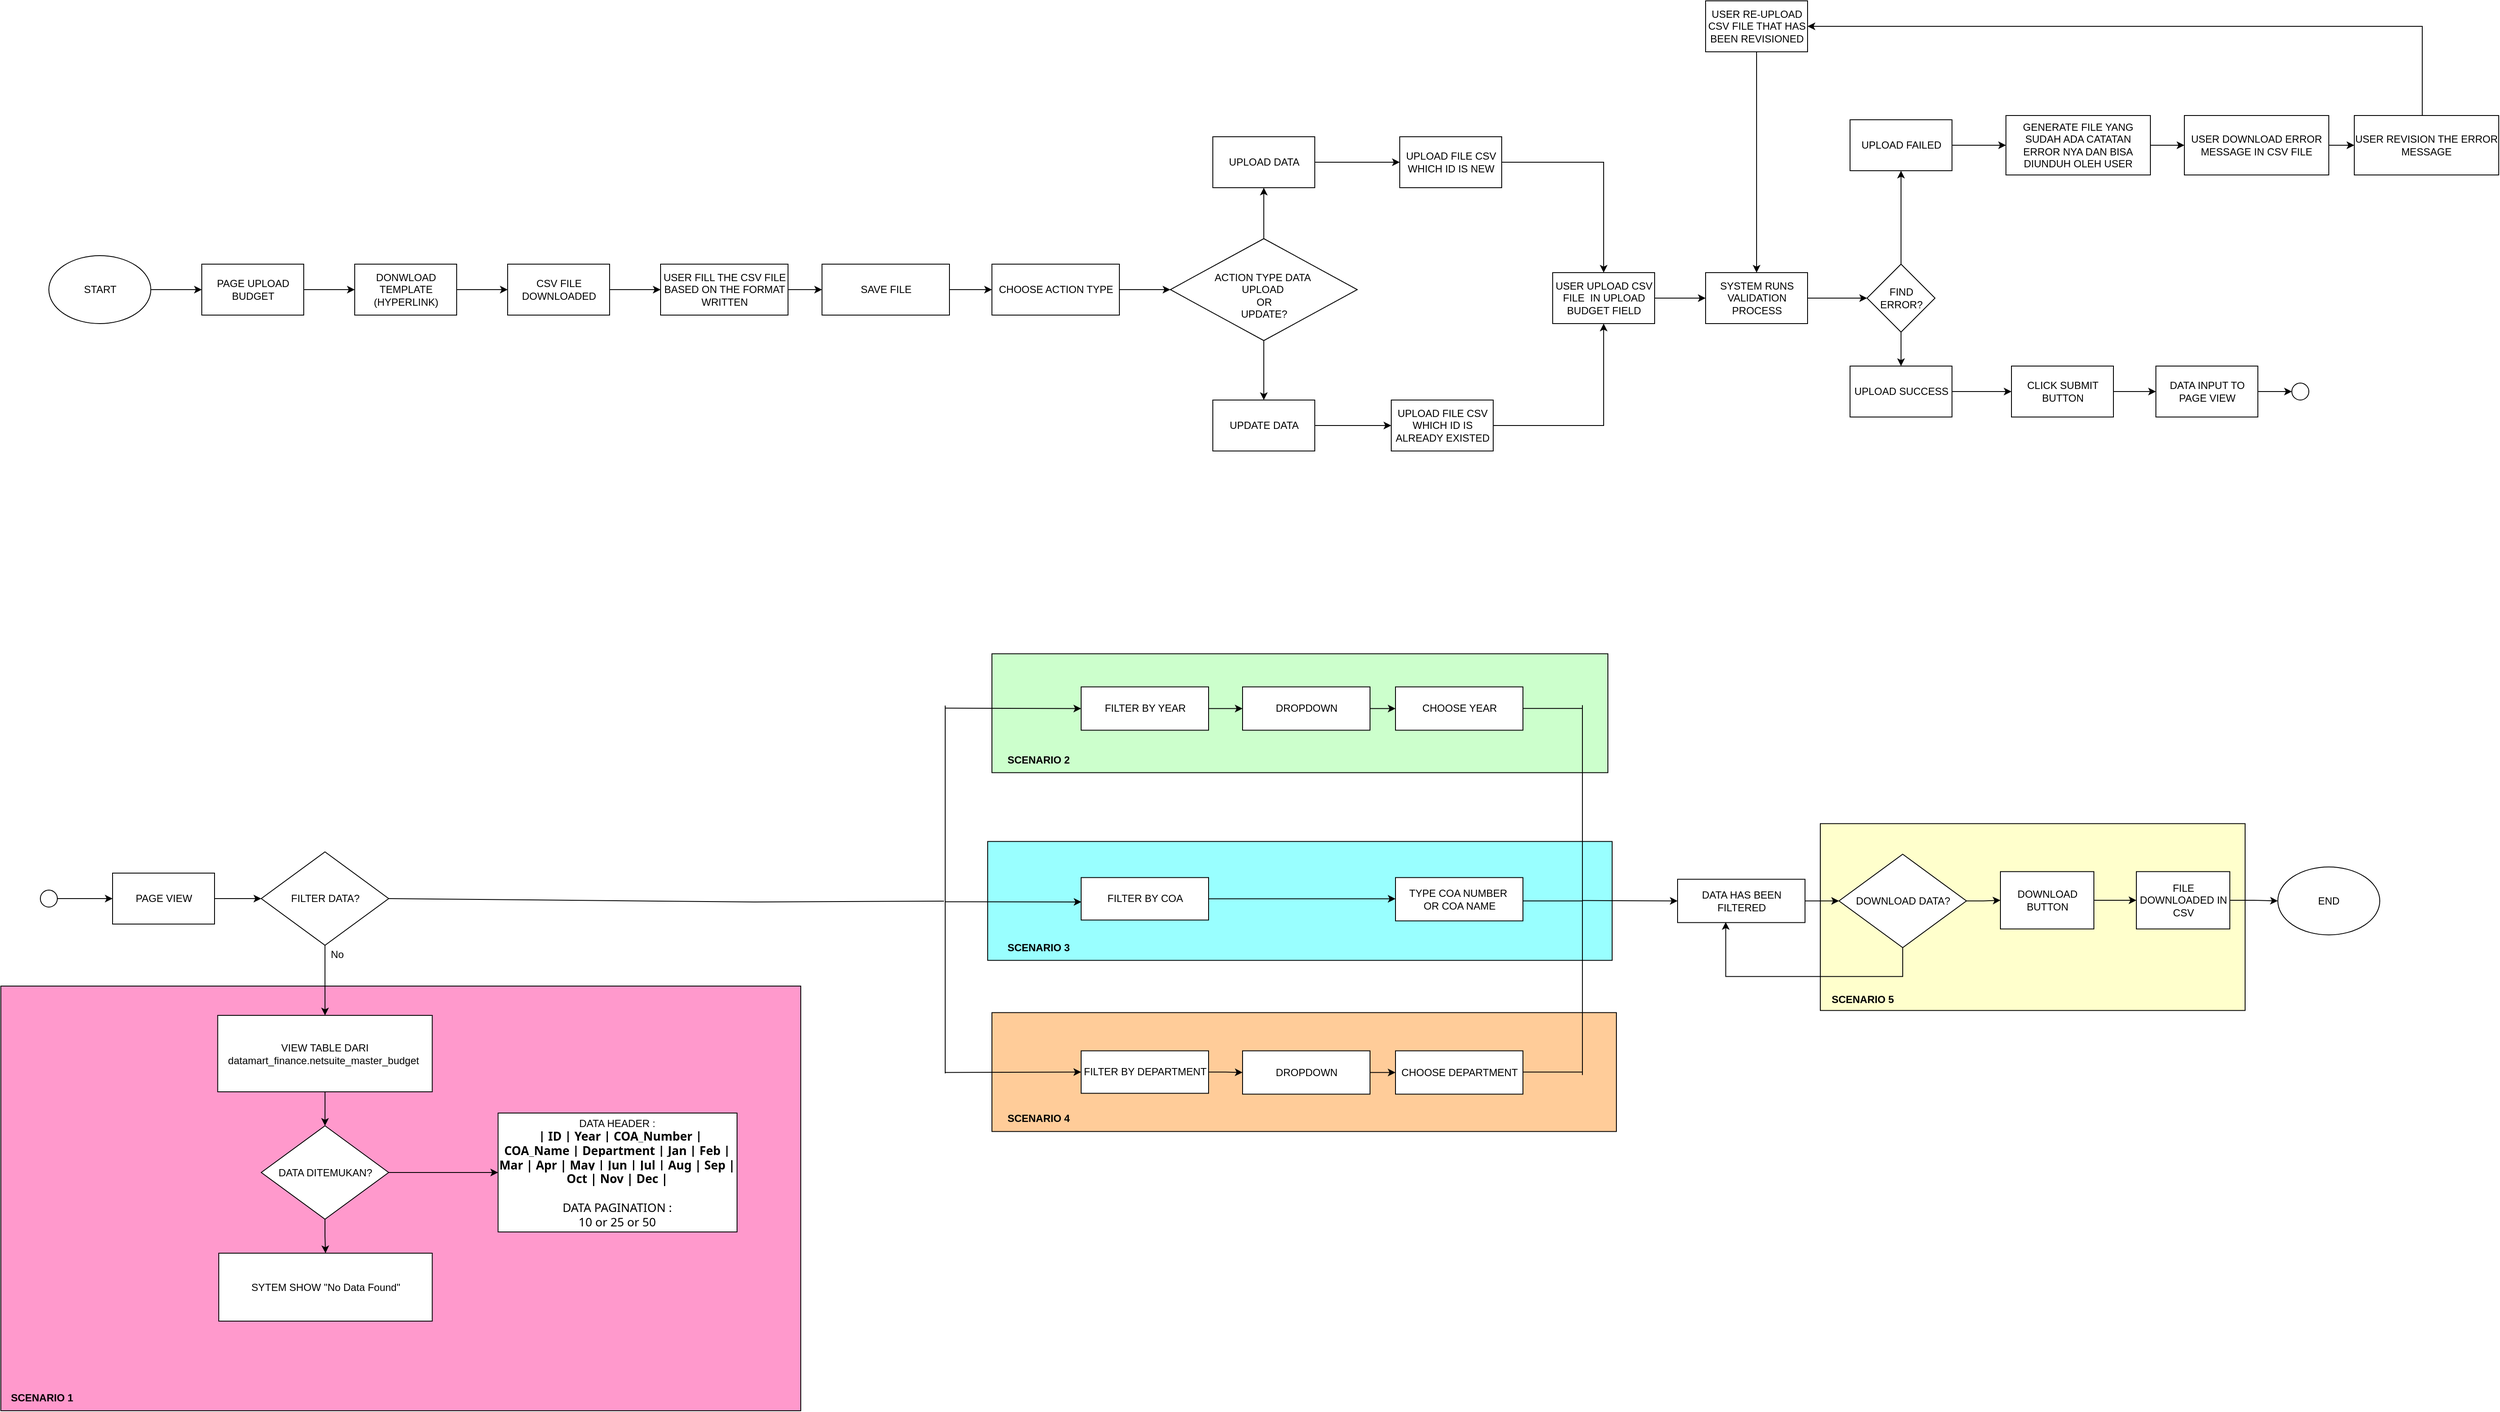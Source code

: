 <mxfile version="26.1.1">
  <diagram name="Page-1" id="rVhgOGxeyQuXEXUFn2q0">
    <mxGraphModel dx="2298" dy="2118" grid="1" gridSize="10" guides="1" tooltips="1" connect="1" arrows="1" fold="1" page="1" pageScale="1" pageWidth="850" pageHeight="1100" math="0" shadow="0">
      <root>
        <mxCell id="0" />
        <mxCell id="1" parent="0" />
        <mxCell id="I8TiSBE5ZwDcG0NRmcf--130" value="" style="rounded=0;whiteSpace=wrap;html=1;fillColor=#FFFFCC;" vertex="1" parent="1">
          <mxGeometry x="2261.5" y="898.75" width="500" height="220" as="geometry" />
        </mxCell>
        <mxCell id="I8TiSBE5ZwDcG0NRmcf--126" value="" style="rounded=0;whiteSpace=wrap;html=1;fillColor=#FFCC99;fontStyle=1" vertex="1" parent="1">
          <mxGeometry x="1286.5" y="1121.25" width="735" height="140" as="geometry" />
        </mxCell>
        <mxCell id="I8TiSBE5ZwDcG0NRmcf--125" value="" style="rounded=0;whiteSpace=wrap;html=1;fillColor=#99FFFF;" vertex="1" parent="1">
          <mxGeometry x="1281.5" y="919.75" width="735" height="140" as="geometry" />
        </mxCell>
        <mxCell id="I8TiSBE5ZwDcG0NRmcf--124" value="" style="rounded=0;whiteSpace=wrap;html=1;fillColor=#CCFFCC;" vertex="1" parent="1">
          <mxGeometry x="1286.5" y="698.75" width="725" height="140" as="geometry" />
        </mxCell>
        <mxCell id="I8TiSBE5ZwDcG0NRmcf--118" value="" style="rounded=0;whiteSpace=wrap;html=1;fillColor=#FF99CC;" vertex="1" parent="1">
          <mxGeometry x="120" y="1090" width="941.5" height="500" as="geometry" />
        </mxCell>
        <mxCell id="I8TiSBE5ZwDcG0NRmcf--39" value="" style="edgeStyle=orthogonalEdgeStyle;rounded=0;orthogonalLoop=1;jettySize=auto;html=1;" edge="1" parent="1" source="I8TiSBE5ZwDcG0NRmcf--1" target="I8TiSBE5ZwDcG0NRmcf--2">
          <mxGeometry relative="1" as="geometry" />
        </mxCell>
        <mxCell id="I8TiSBE5ZwDcG0NRmcf--1" value="START" style="ellipse;whiteSpace=wrap;html=1;" vertex="1" parent="1">
          <mxGeometry x="176.5" y="230" width="120" height="80" as="geometry" />
        </mxCell>
        <mxCell id="I8TiSBE5ZwDcG0NRmcf--40" value="" style="edgeStyle=orthogonalEdgeStyle;rounded=0;orthogonalLoop=1;jettySize=auto;html=1;" edge="1" parent="1" source="I8TiSBE5ZwDcG0NRmcf--2" target="I8TiSBE5ZwDcG0NRmcf--20">
          <mxGeometry relative="1" as="geometry" />
        </mxCell>
        <mxCell id="I8TiSBE5ZwDcG0NRmcf--2" value="PAGE UPLOAD BUDGET" style="rounded=0;whiteSpace=wrap;html=1;" vertex="1" parent="1">
          <mxGeometry x="356.5" y="240" width="120" height="60" as="geometry" />
        </mxCell>
        <mxCell id="I8TiSBE5ZwDcG0NRmcf--46" value="" style="edgeStyle=orthogonalEdgeStyle;rounded=0;orthogonalLoop=1;jettySize=auto;html=1;" edge="1" parent="1" source="I8TiSBE5ZwDcG0NRmcf--4" target="I8TiSBE5ZwDcG0NRmcf--6">
          <mxGeometry relative="1" as="geometry" />
        </mxCell>
        <mxCell id="I8TiSBE5ZwDcG0NRmcf--47" value="" style="edgeStyle=orthogonalEdgeStyle;rounded=0;orthogonalLoop=1;jettySize=auto;html=1;" edge="1" parent="1" source="I8TiSBE5ZwDcG0NRmcf--4" target="I8TiSBE5ZwDcG0NRmcf--5">
          <mxGeometry relative="1" as="geometry" />
        </mxCell>
        <mxCell id="I8TiSBE5ZwDcG0NRmcf--4" value="&lt;div&gt;&lt;br&gt;&lt;/div&gt;ACTION TYPE DATA&amp;nbsp;&lt;div&gt;UPLOAD&amp;nbsp;&lt;div&gt;OR&lt;/div&gt;&lt;div&gt;UPDATE?&lt;/div&gt;&lt;/div&gt;" style="rhombus;whiteSpace=wrap;html=1;" vertex="1" parent="1">
          <mxGeometry x="1496.5" y="210" width="220" height="120" as="geometry" />
        </mxCell>
        <mxCell id="I8TiSBE5ZwDcG0NRmcf--49" value="" style="edgeStyle=orthogonalEdgeStyle;rounded=0;orthogonalLoop=1;jettySize=auto;html=1;" edge="1" parent="1" source="I8TiSBE5ZwDcG0NRmcf--5" target="I8TiSBE5ZwDcG0NRmcf--8">
          <mxGeometry relative="1" as="geometry" />
        </mxCell>
        <mxCell id="I8TiSBE5ZwDcG0NRmcf--5" value="UPDATE DATA" style="rounded=0;whiteSpace=wrap;html=1;" vertex="1" parent="1">
          <mxGeometry x="1546.5" y="400" width="120" height="60" as="geometry" />
        </mxCell>
        <mxCell id="I8TiSBE5ZwDcG0NRmcf--48" value="" style="edgeStyle=orthogonalEdgeStyle;rounded=0;orthogonalLoop=1;jettySize=auto;html=1;" edge="1" parent="1" source="I8TiSBE5ZwDcG0NRmcf--6" target="I8TiSBE5ZwDcG0NRmcf--7">
          <mxGeometry relative="1" as="geometry" />
        </mxCell>
        <mxCell id="I8TiSBE5ZwDcG0NRmcf--6" value="UPLOAD DATA" style="rounded=0;whiteSpace=wrap;html=1;" vertex="1" parent="1">
          <mxGeometry x="1546.5" y="90" width="120" height="60" as="geometry" />
        </mxCell>
        <mxCell id="I8TiSBE5ZwDcG0NRmcf--50" style="edgeStyle=orthogonalEdgeStyle;rounded=0;orthogonalLoop=1;jettySize=auto;html=1;" edge="1" parent="1" source="I8TiSBE5ZwDcG0NRmcf--7" target="I8TiSBE5ZwDcG0NRmcf--23">
          <mxGeometry relative="1" as="geometry" />
        </mxCell>
        <mxCell id="I8TiSBE5ZwDcG0NRmcf--7" value="UPLOAD FILE CSV WHICH ID IS NEW" style="rounded=0;whiteSpace=wrap;html=1;" vertex="1" parent="1">
          <mxGeometry x="1766.5" y="90" width="120" height="60" as="geometry" />
        </mxCell>
        <mxCell id="I8TiSBE5ZwDcG0NRmcf--51" style="edgeStyle=orthogonalEdgeStyle;rounded=0;orthogonalLoop=1;jettySize=auto;html=1;entryX=0.5;entryY=1;entryDx=0;entryDy=0;" edge="1" parent="1" source="I8TiSBE5ZwDcG0NRmcf--8" target="I8TiSBE5ZwDcG0NRmcf--23">
          <mxGeometry relative="1" as="geometry" />
        </mxCell>
        <mxCell id="I8TiSBE5ZwDcG0NRmcf--8" value="UPLOAD FILE CSV WHICH ID IS ALREADY EXISTED" style="rounded=0;whiteSpace=wrap;html=1;" vertex="1" parent="1">
          <mxGeometry x="1756.5" y="400" width="120" height="60" as="geometry" />
        </mxCell>
        <mxCell id="I8TiSBE5ZwDcG0NRmcf--62" value="" style="edgeStyle=orthogonalEdgeStyle;rounded=0;orthogonalLoop=1;jettySize=auto;html=1;" edge="1" parent="1" source="I8TiSBE5ZwDcG0NRmcf--10" target="I8TiSBE5ZwDcG0NRmcf--13">
          <mxGeometry relative="1" as="geometry" />
        </mxCell>
        <mxCell id="I8TiSBE5ZwDcG0NRmcf--10" value="PAGE VIEW" style="rounded=0;whiteSpace=wrap;html=1;" vertex="1" parent="1">
          <mxGeometry x="251.5" y="957" width="120" height="60" as="geometry" />
        </mxCell>
        <mxCell id="I8TiSBE5ZwDcG0NRmcf--60" value="" style="edgeStyle=orthogonalEdgeStyle;rounded=0;orthogonalLoop=1;jettySize=auto;html=1;" edge="1" parent="1" source="I8TiSBE5ZwDcG0NRmcf--12" target="I8TiSBE5ZwDcG0NRmcf--31">
          <mxGeometry relative="1" as="geometry" />
        </mxCell>
        <mxCell id="I8TiSBE5ZwDcG0NRmcf--12" value="DATA INPUT TO PAGE VIEW" style="rounded=0;whiteSpace=wrap;html=1;" vertex="1" parent="1">
          <mxGeometry x="2656.5" y="360" width="120" height="60" as="geometry" />
        </mxCell>
        <mxCell id="I8TiSBE5ZwDcG0NRmcf--64" value="" style="edgeStyle=orthogonalEdgeStyle;rounded=0;orthogonalLoop=1;jettySize=auto;html=1;" edge="1" parent="1" source="I8TiSBE5ZwDcG0NRmcf--13" target="I8TiSBE5ZwDcG0NRmcf--14">
          <mxGeometry relative="1" as="geometry" />
        </mxCell>
        <mxCell id="I8TiSBE5ZwDcG0NRmcf--13" value="&lt;div&gt;FILTER DATA?&lt;/div&gt;" style="rhombus;whiteSpace=wrap;html=1;" vertex="1" parent="1">
          <mxGeometry x="426.5" y="932" width="150" height="110" as="geometry" />
        </mxCell>
        <mxCell id="I8TiSBE5ZwDcG0NRmcf--75" value="" style="edgeStyle=orthogonalEdgeStyle;rounded=0;orthogonalLoop=1;jettySize=auto;html=1;" edge="1" parent="1" source="I8TiSBE5ZwDcG0NRmcf--14" target="I8TiSBE5ZwDcG0NRmcf--74">
          <mxGeometry relative="1" as="geometry" />
        </mxCell>
        <mxCell id="I8TiSBE5ZwDcG0NRmcf--14" value="VIEW TABLE DARI&lt;div&gt;datamart_finance.netsuite_master_budget&amp;nbsp;&lt;/div&gt;" style="rounded=0;whiteSpace=wrap;html=1;" vertex="1" parent="1">
          <mxGeometry x="375.25" y="1124.5" width="252.5" height="90" as="geometry" />
        </mxCell>
        <mxCell id="I8TiSBE5ZwDcG0NRmcf--101" style="edgeStyle=orthogonalEdgeStyle;rounded=0;orthogonalLoop=1;jettySize=auto;html=1;entryX=0;entryY=0.5;entryDx=0;entryDy=0;" edge="1" parent="1" source="I8TiSBE5ZwDcG0NRmcf--15" target="I8TiSBE5ZwDcG0NRmcf--89">
          <mxGeometry relative="1" as="geometry" />
        </mxCell>
        <mxCell id="I8TiSBE5ZwDcG0NRmcf--15" value="FILTER BY YEAR" style="rounded=0;whiteSpace=wrap;html=1;" vertex="1" parent="1">
          <mxGeometry x="1391.5" y="737.75" width="150" height="51" as="geometry" />
        </mxCell>
        <mxCell id="I8TiSBE5ZwDcG0NRmcf--66" value="" style="edgeStyle=orthogonalEdgeStyle;rounded=0;orthogonalLoop=1;jettySize=auto;html=1;" edge="1" parent="1" source="I8TiSBE5ZwDcG0NRmcf--16" target="I8TiSBE5ZwDcG0NRmcf--17">
          <mxGeometry relative="1" as="geometry" />
        </mxCell>
        <mxCell id="I8TiSBE5ZwDcG0NRmcf--16" value="&lt;div&gt;DOWNLOAD DATA?&lt;/div&gt;" style="rhombus;whiteSpace=wrap;html=1;" vertex="1" parent="1">
          <mxGeometry x="2283.5" y="934.75" width="150" height="110" as="geometry" />
        </mxCell>
        <mxCell id="I8TiSBE5ZwDcG0NRmcf--67" value="" style="edgeStyle=orthogonalEdgeStyle;rounded=0;orthogonalLoop=1;jettySize=auto;html=1;" edge="1" parent="1" source="I8TiSBE5ZwDcG0NRmcf--17" target="I8TiSBE5ZwDcG0NRmcf--18">
          <mxGeometry relative="1" as="geometry" />
        </mxCell>
        <mxCell id="I8TiSBE5ZwDcG0NRmcf--17" value="DOWNLOAD BUTTON" style="rounded=0;whiteSpace=wrap;html=1;" vertex="1" parent="1">
          <mxGeometry x="2473.5" y="955.25" width="110" height="67.5" as="geometry" />
        </mxCell>
        <mxCell id="I8TiSBE5ZwDcG0NRmcf--69" value="" style="edgeStyle=orthogonalEdgeStyle;rounded=0;orthogonalLoop=1;jettySize=auto;html=1;entryX=0;entryY=0.5;entryDx=0;entryDy=0;" edge="1" parent="1" source="I8TiSBE5ZwDcG0NRmcf--18" target="I8TiSBE5ZwDcG0NRmcf--68">
          <mxGeometry relative="1" as="geometry">
            <mxPoint x="2788.5" y="989.841" as="targetPoint" />
          </mxGeometry>
        </mxCell>
        <mxCell id="I8TiSBE5ZwDcG0NRmcf--18" value="FILE DOWNLOADED IN CSV" style="rounded=0;whiteSpace=wrap;html=1;" vertex="1" parent="1">
          <mxGeometry x="2633.5" y="955.25" width="110" height="67.5" as="geometry" />
        </mxCell>
        <mxCell id="I8TiSBE5ZwDcG0NRmcf--41" value="" style="edgeStyle=orthogonalEdgeStyle;rounded=0;orthogonalLoop=1;jettySize=auto;html=1;" edge="1" parent="1" source="I8TiSBE5ZwDcG0NRmcf--20" target="I8TiSBE5ZwDcG0NRmcf--21">
          <mxGeometry relative="1" as="geometry" />
        </mxCell>
        <mxCell id="I8TiSBE5ZwDcG0NRmcf--20" value="DONWLOAD TEMPLATE&lt;div&gt;(HYPERLINK)&lt;/div&gt;" style="rounded=0;whiteSpace=wrap;html=1;" vertex="1" parent="1">
          <mxGeometry x="536.5" y="240" width="120" height="60" as="geometry" />
        </mxCell>
        <mxCell id="I8TiSBE5ZwDcG0NRmcf--42" value="" style="edgeStyle=orthogonalEdgeStyle;rounded=0;orthogonalLoop=1;jettySize=auto;html=1;" edge="1" parent="1" source="I8TiSBE5ZwDcG0NRmcf--21" target="I8TiSBE5ZwDcG0NRmcf--22">
          <mxGeometry relative="1" as="geometry" />
        </mxCell>
        <mxCell id="I8TiSBE5ZwDcG0NRmcf--21" value="CSV FILE DOWNLOADED" style="rounded=0;whiteSpace=wrap;html=1;" vertex="1" parent="1">
          <mxGeometry x="716.5" y="240" width="120" height="60" as="geometry" />
        </mxCell>
        <mxCell id="I8TiSBE5ZwDcG0NRmcf--43" value="" style="edgeStyle=orthogonalEdgeStyle;rounded=0;orthogonalLoop=1;jettySize=auto;html=1;" edge="1" parent="1" source="I8TiSBE5ZwDcG0NRmcf--22" target="I8TiSBE5ZwDcG0NRmcf--37">
          <mxGeometry relative="1" as="geometry" />
        </mxCell>
        <mxCell id="I8TiSBE5ZwDcG0NRmcf--22" value="USER FILL THE CSV FILE BASED ON THE FORMAT WRITTEN" style="rounded=0;whiteSpace=wrap;html=1;" vertex="1" parent="1">
          <mxGeometry x="896.5" y="240" width="150" height="60" as="geometry" />
        </mxCell>
        <mxCell id="I8TiSBE5ZwDcG0NRmcf--52" value="" style="edgeStyle=orthogonalEdgeStyle;rounded=0;orthogonalLoop=1;jettySize=auto;html=1;" edge="1" parent="1" source="I8TiSBE5ZwDcG0NRmcf--23" target="I8TiSBE5ZwDcG0NRmcf--24">
          <mxGeometry relative="1" as="geometry" />
        </mxCell>
        <mxCell id="I8TiSBE5ZwDcG0NRmcf--23" value="USER UPLOAD CSV FILE&amp;nbsp; IN UPLOAD BUDGET FIELD" style="rounded=0;whiteSpace=wrap;html=1;" vertex="1" parent="1">
          <mxGeometry x="1946.5" y="250" width="120" height="60" as="geometry" />
        </mxCell>
        <mxCell id="I8TiSBE5ZwDcG0NRmcf--53" value="" style="edgeStyle=orthogonalEdgeStyle;rounded=0;orthogonalLoop=1;jettySize=auto;html=1;" edge="1" parent="1" source="I8TiSBE5ZwDcG0NRmcf--24" target="I8TiSBE5ZwDcG0NRmcf--25">
          <mxGeometry relative="1" as="geometry" />
        </mxCell>
        <mxCell id="I8TiSBE5ZwDcG0NRmcf--24" value="SYSTEM RUNS VALIDATION PROCESS" style="rounded=0;whiteSpace=wrap;html=1;" vertex="1" parent="1">
          <mxGeometry x="2126.5" y="250" width="120" height="60" as="geometry" />
        </mxCell>
        <mxCell id="I8TiSBE5ZwDcG0NRmcf--54" value="" style="edgeStyle=orthogonalEdgeStyle;rounded=0;orthogonalLoop=1;jettySize=auto;html=1;" edge="1" parent="1" source="I8TiSBE5ZwDcG0NRmcf--25" target="I8TiSBE5ZwDcG0NRmcf--26">
          <mxGeometry relative="1" as="geometry" />
        </mxCell>
        <mxCell id="I8TiSBE5ZwDcG0NRmcf--57" value="" style="edgeStyle=orthogonalEdgeStyle;rounded=0;orthogonalLoop=1;jettySize=auto;html=1;" edge="1" parent="1" source="I8TiSBE5ZwDcG0NRmcf--25" target="I8TiSBE5ZwDcG0NRmcf--27">
          <mxGeometry relative="1" as="geometry" />
        </mxCell>
        <mxCell id="I8TiSBE5ZwDcG0NRmcf--25" value="FIND ERROR?" style="rhombus;whiteSpace=wrap;html=1;" vertex="1" parent="1">
          <mxGeometry x="2316.5" y="240" width="80" height="80" as="geometry" />
        </mxCell>
        <mxCell id="I8TiSBE5ZwDcG0NRmcf--138" value="" style="edgeStyle=orthogonalEdgeStyle;rounded=0;orthogonalLoop=1;jettySize=auto;html=1;" edge="1" parent="1" source="I8TiSBE5ZwDcG0NRmcf--26" target="I8TiSBE5ZwDcG0NRmcf--137">
          <mxGeometry relative="1" as="geometry" />
        </mxCell>
        <mxCell id="I8TiSBE5ZwDcG0NRmcf--26" value="UPLOAD FAILED" style="rounded=0;whiteSpace=wrap;html=1;" vertex="1" parent="1">
          <mxGeometry x="2296.5" y="70" width="120" height="60" as="geometry" />
        </mxCell>
        <mxCell id="I8TiSBE5ZwDcG0NRmcf--58" value="" style="edgeStyle=orthogonalEdgeStyle;rounded=0;orthogonalLoop=1;jettySize=auto;html=1;" edge="1" parent="1" source="I8TiSBE5ZwDcG0NRmcf--27" target="I8TiSBE5ZwDcG0NRmcf--30">
          <mxGeometry relative="1" as="geometry" />
        </mxCell>
        <mxCell id="I8TiSBE5ZwDcG0NRmcf--27" value="UPLOAD SUCCESS" style="rounded=0;whiteSpace=wrap;html=1;" vertex="1" parent="1">
          <mxGeometry x="2296.5" y="360" width="120" height="60" as="geometry" />
        </mxCell>
        <mxCell id="I8TiSBE5ZwDcG0NRmcf--56" style="edgeStyle=orthogonalEdgeStyle;rounded=0;orthogonalLoop=1;jettySize=auto;html=1;entryX=0.5;entryY=0;entryDx=0;entryDy=0;" edge="1" parent="1" source="I8TiSBE5ZwDcG0NRmcf--29" target="I8TiSBE5ZwDcG0NRmcf--24">
          <mxGeometry relative="1" as="geometry" />
        </mxCell>
        <mxCell id="I8TiSBE5ZwDcG0NRmcf--29" value="USER RE-UPLOAD CSV FILE THAT HAS BEEN REVISIONED" style="rounded=0;whiteSpace=wrap;html=1;" vertex="1" parent="1">
          <mxGeometry x="2126.5" y="-70" width="120" height="60" as="geometry" />
        </mxCell>
        <mxCell id="I8TiSBE5ZwDcG0NRmcf--59" value="" style="edgeStyle=orthogonalEdgeStyle;rounded=0;orthogonalLoop=1;jettySize=auto;html=1;" edge="1" parent="1" source="I8TiSBE5ZwDcG0NRmcf--30" target="I8TiSBE5ZwDcG0NRmcf--12">
          <mxGeometry relative="1" as="geometry" />
        </mxCell>
        <mxCell id="I8TiSBE5ZwDcG0NRmcf--30" value="CLICK SUBMIT BUTTON" style="rounded=0;whiteSpace=wrap;html=1;" vertex="1" parent="1">
          <mxGeometry x="2486.5" y="360" width="120" height="60" as="geometry" />
        </mxCell>
        <mxCell id="I8TiSBE5ZwDcG0NRmcf--31" value="" style="verticalLabelPosition=bottom;verticalAlign=top;html=1;shape=mxgraph.flowchart.on-page_reference;" vertex="1" parent="1">
          <mxGeometry x="2816.5" y="380" width="20" height="20" as="geometry" />
        </mxCell>
        <mxCell id="I8TiSBE5ZwDcG0NRmcf--61" value="" style="edgeStyle=orthogonalEdgeStyle;rounded=0;orthogonalLoop=1;jettySize=auto;html=1;" edge="1" parent="1" source="I8TiSBE5ZwDcG0NRmcf--32" target="I8TiSBE5ZwDcG0NRmcf--10">
          <mxGeometry relative="1" as="geometry" />
        </mxCell>
        <mxCell id="I8TiSBE5ZwDcG0NRmcf--32" value="" style="verticalLabelPosition=bottom;verticalAlign=top;html=1;shape=mxgraph.flowchart.on-page_reference;" vertex="1" parent="1">
          <mxGeometry x="166.5" y="977" width="20" height="20" as="geometry" />
        </mxCell>
        <mxCell id="I8TiSBE5ZwDcG0NRmcf--44" value="" style="edgeStyle=orthogonalEdgeStyle;rounded=0;orthogonalLoop=1;jettySize=auto;html=1;" edge="1" parent="1" source="I8TiSBE5ZwDcG0NRmcf--37" target="I8TiSBE5ZwDcG0NRmcf--38">
          <mxGeometry relative="1" as="geometry" />
        </mxCell>
        <mxCell id="I8TiSBE5ZwDcG0NRmcf--37" value="SAVE FILE" style="rounded=0;whiteSpace=wrap;html=1;" vertex="1" parent="1">
          <mxGeometry x="1086.5" y="240" width="150" height="60" as="geometry" />
        </mxCell>
        <mxCell id="I8TiSBE5ZwDcG0NRmcf--45" value="" style="edgeStyle=orthogonalEdgeStyle;rounded=0;orthogonalLoop=1;jettySize=auto;html=1;" edge="1" parent="1" source="I8TiSBE5ZwDcG0NRmcf--38" target="I8TiSBE5ZwDcG0NRmcf--4">
          <mxGeometry relative="1" as="geometry" />
        </mxCell>
        <mxCell id="I8TiSBE5ZwDcG0NRmcf--38" value="CHOOSE ACTION TYPE" style="rounded=0;whiteSpace=wrap;html=1;" vertex="1" parent="1">
          <mxGeometry x="1286.5" y="240" width="150" height="60" as="geometry" />
        </mxCell>
        <mxCell id="I8TiSBE5ZwDcG0NRmcf--68" value="END" style="ellipse;whiteSpace=wrap;html=1;" vertex="1" parent="1">
          <mxGeometry x="2800" y="949.75" width="120" height="80" as="geometry" />
        </mxCell>
        <mxCell id="I8TiSBE5ZwDcG0NRmcf--70" value="DATA HEADER :&lt;br&gt;&lt;div&gt;&lt;span style=&quot;font-family: &amp;quot;Segoe UI VSS (Regular)&amp;quot;, &amp;quot;Segoe UI&amp;quot;, -apple-system, BlinkMacSystemFont, Roboto, &amp;quot;Helvetica Neue&amp;quot;, Helvetica, Ubuntu, Arial, sans-serif, &amp;quot;Apple Color Emoji&amp;quot;, &amp;quot;Segoe UI Emoji&amp;quot;, &amp;quot;Segoe UI Symbol&amp;quot;; font-size: 14px; text-align: start; background-color: rgb(255, 255, 255);&quot;&gt;&amp;nbsp;&lt;/span&gt;&lt;span style=&quot;box-sizing: border-box; font-family: &amp;quot;Segoe UI VSS (Regular)&amp;quot;, &amp;quot;Segoe UI&amp;quot;, -apple-system, BlinkMacSystemFont, Roboto, &amp;quot;Helvetica Neue&amp;quot;, Helvetica, Ubuntu, Arial, sans-serif, &amp;quot;Apple Color Emoji&amp;quot;, &amp;quot;Segoe UI Emoji&amp;quot;, &amp;quot;Segoe UI Symbol&amp;quot;; font-size: 14px; text-align: start; background-color: rgb(255, 255, 255);&quot;&gt;&lt;b&gt;&amp;nbsp;| ID | Year | COA_Number | COA_Name | Department | Jan | Feb | Mar | Apr | May | Jun | Jul | Aug | Sep | Oct | Nov | Dec |&lt;/b&gt;&lt;br&gt;&lt;br&gt;DATA PAGINATION :&lt;/span&gt;&lt;/div&gt;&lt;div&gt;&lt;span style=&quot;box-sizing: border-box; font-family: &amp;quot;Segoe UI VSS (Regular)&amp;quot;, &amp;quot;Segoe UI&amp;quot;, -apple-system, BlinkMacSystemFont, Roboto, &amp;quot;Helvetica Neue&amp;quot;, Helvetica, Ubuntu, Arial, sans-serif, &amp;quot;Apple Color Emoji&amp;quot;, &amp;quot;Segoe UI Emoji&amp;quot;, &amp;quot;Segoe UI Symbol&amp;quot;; font-size: 14px; text-align: start; background-color: rgb(255, 255, 255);&quot;&gt;10 or 25 or 50&lt;/span&gt;&lt;/div&gt;" style="rounded=0;whiteSpace=wrap;html=1;" vertex="1" parent="1">
          <mxGeometry x="705.25" y="1239.5" width="281.25" height="140" as="geometry" />
        </mxCell>
        <mxCell id="I8TiSBE5ZwDcG0NRmcf--72" value="No" style="text;html=1;align=center;verticalAlign=middle;whiteSpace=wrap;rounded=0;" vertex="1" parent="1">
          <mxGeometry x="485.5" y="1038" width="60" height="30" as="geometry" />
        </mxCell>
        <mxCell id="I8TiSBE5ZwDcG0NRmcf--77" value="" style="edgeStyle=orthogonalEdgeStyle;rounded=0;orthogonalLoop=1;jettySize=auto;html=1;" edge="1" parent="1" source="I8TiSBE5ZwDcG0NRmcf--74" target="I8TiSBE5ZwDcG0NRmcf--76">
          <mxGeometry relative="1" as="geometry" />
        </mxCell>
        <mxCell id="I8TiSBE5ZwDcG0NRmcf--74" value="&lt;div&gt;DATA DITEMUKAN?&lt;/div&gt;" style="rhombus;whiteSpace=wrap;html=1;" vertex="1" parent="1">
          <mxGeometry x="426.5" y="1254.5" width="150" height="110" as="geometry" />
        </mxCell>
        <mxCell id="I8TiSBE5ZwDcG0NRmcf--76" value="SYTEM SHOW &quot;No Data Found&quot;" style="rounded=0;whiteSpace=wrap;html=1;" vertex="1" parent="1">
          <mxGeometry x="376.5" y="1404.5" width="251.25" height="80" as="geometry" />
        </mxCell>
        <mxCell id="I8TiSBE5ZwDcG0NRmcf--78" style="edgeStyle=orthogonalEdgeStyle;rounded=0;orthogonalLoop=1;jettySize=auto;html=1;" edge="1" parent="1" source="I8TiSBE5ZwDcG0NRmcf--74" target="I8TiSBE5ZwDcG0NRmcf--70">
          <mxGeometry relative="1" as="geometry" />
        </mxCell>
        <mxCell id="I8TiSBE5ZwDcG0NRmcf--102" value="" style="edgeStyle=orthogonalEdgeStyle;rounded=0;orthogonalLoop=1;jettySize=auto;html=1;" edge="1" parent="1" source="I8TiSBE5ZwDcG0NRmcf--87" target="I8TiSBE5ZwDcG0NRmcf--94">
          <mxGeometry relative="1" as="geometry">
            <Array as="points">
              <mxPoint x="1811.5" y="1008.75" />
              <mxPoint x="1811.5" y="1008.75" />
            </Array>
          </mxGeometry>
        </mxCell>
        <mxCell id="I8TiSBE5ZwDcG0NRmcf--87" value="FILTER BY COA" style="rounded=0;whiteSpace=wrap;html=1;" vertex="1" parent="1">
          <mxGeometry x="1391.5" y="962.25" width="150" height="50" as="geometry" />
        </mxCell>
        <mxCell id="I8TiSBE5ZwDcG0NRmcf--104" style="edgeStyle=orthogonalEdgeStyle;rounded=0;orthogonalLoop=1;jettySize=auto;html=1;entryX=0;entryY=0.5;entryDx=0;entryDy=0;" edge="1" parent="1" source="I8TiSBE5ZwDcG0NRmcf--88" target="I8TiSBE5ZwDcG0NRmcf--92">
          <mxGeometry relative="1" as="geometry" />
        </mxCell>
        <mxCell id="I8TiSBE5ZwDcG0NRmcf--88" value="FILTER BY DEPARTMENT" style="rounded=0;whiteSpace=wrap;html=1;" vertex="1" parent="1">
          <mxGeometry x="1391.5" y="1166.25" width="150" height="50" as="geometry" />
        </mxCell>
        <mxCell id="I8TiSBE5ZwDcG0NRmcf--105" style="edgeStyle=orthogonalEdgeStyle;rounded=0;orthogonalLoop=1;jettySize=auto;html=1;" edge="1" parent="1" source="I8TiSBE5ZwDcG0NRmcf--89" target="I8TiSBE5ZwDcG0NRmcf--90">
          <mxGeometry relative="1" as="geometry" />
        </mxCell>
        <mxCell id="I8TiSBE5ZwDcG0NRmcf--89" value="DROPDOWN" style="rounded=0;whiteSpace=wrap;html=1;" vertex="1" parent="1">
          <mxGeometry x="1581.5" y="737.75" width="150" height="51" as="geometry" />
        </mxCell>
        <mxCell id="I8TiSBE5ZwDcG0NRmcf--90" value="CHOOSE YEAR" style="rounded=0;whiteSpace=wrap;html=1;" vertex="1" parent="1">
          <mxGeometry x="1761.5" y="737.75" width="150" height="51" as="geometry" />
        </mxCell>
        <mxCell id="I8TiSBE5ZwDcG0NRmcf--114" value="" style="edgeStyle=orthogonalEdgeStyle;rounded=0;orthogonalLoop=1;jettySize=auto;html=1;" edge="1" parent="1" source="I8TiSBE5ZwDcG0NRmcf--91" target="I8TiSBE5ZwDcG0NRmcf--16">
          <mxGeometry relative="1" as="geometry" />
        </mxCell>
        <mxCell id="I8TiSBE5ZwDcG0NRmcf--91" value="DATA HAS BEEN&lt;div&gt;FILTERED&lt;/div&gt;" style="rounded=0;whiteSpace=wrap;html=1;" vertex="1" parent="1">
          <mxGeometry x="2093.5" y="964.25" width="150" height="51" as="geometry" />
        </mxCell>
        <mxCell id="I8TiSBE5ZwDcG0NRmcf--106" style="edgeStyle=orthogonalEdgeStyle;rounded=0;orthogonalLoop=1;jettySize=auto;html=1;" edge="1" parent="1" source="I8TiSBE5ZwDcG0NRmcf--92" target="I8TiSBE5ZwDcG0NRmcf--93">
          <mxGeometry relative="1" as="geometry" />
        </mxCell>
        <mxCell id="I8TiSBE5ZwDcG0NRmcf--92" value="DROPDOWN" style="rounded=0;whiteSpace=wrap;html=1;" vertex="1" parent="1">
          <mxGeometry x="1581.5" y="1166.25" width="150" height="51" as="geometry" />
        </mxCell>
        <mxCell id="I8TiSBE5ZwDcG0NRmcf--93" value="CHOOSE DEPARTMENT" style="rounded=0;whiteSpace=wrap;html=1;" vertex="1" parent="1">
          <mxGeometry x="1761.5" y="1166.25" width="150" height="51" as="geometry" />
        </mxCell>
        <mxCell id="I8TiSBE5ZwDcG0NRmcf--94" value="TYPE COA NUMBER&amp;nbsp;&lt;div&gt;OR COA NAME&lt;/div&gt;" style="rounded=0;whiteSpace=wrap;html=1;" vertex="1" parent="1">
          <mxGeometry x="1761.5" y="962.25" width="150" height="51" as="geometry" />
        </mxCell>
        <mxCell id="I8TiSBE5ZwDcG0NRmcf--95" value="" style="endArrow=none;html=1;rounded=0;exitX=1;exitY=0.5;exitDx=0;exitDy=0;" edge="1" parent="1" source="I8TiSBE5ZwDcG0NRmcf--13">
          <mxGeometry width="50" height="50" relative="1" as="geometry">
            <mxPoint x="1186.5" y="997" as="sourcePoint" />
            <mxPoint x="1230" y="990" as="targetPoint" />
            <Array as="points">
              <mxPoint x="1006.5" y="991" />
            </Array>
          </mxGeometry>
        </mxCell>
        <mxCell id="I8TiSBE5ZwDcG0NRmcf--96" value="" style="endArrow=none;html=1;rounded=0;" edge="1" parent="1">
          <mxGeometry width="50" height="50" relative="1" as="geometry">
            <mxPoint x="1231.5" y="1192.75" as="sourcePoint" />
            <mxPoint x="1231.5" y="759.75" as="targetPoint" />
          </mxGeometry>
        </mxCell>
        <mxCell id="I8TiSBE5ZwDcG0NRmcf--97" value="" style="endArrow=classic;html=1;rounded=0;entryX=0;entryY=0.5;entryDx=0;entryDy=0;" edge="1" parent="1" target="I8TiSBE5ZwDcG0NRmcf--15">
          <mxGeometry width="50" height="50" relative="1" as="geometry">
            <mxPoint x="1231.5" y="762.75" as="sourcePoint" />
            <mxPoint x="1381.5" y="827.75" as="targetPoint" />
          </mxGeometry>
        </mxCell>
        <mxCell id="I8TiSBE5ZwDcG0NRmcf--99" value="" style="endArrow=classic;html=1;rounded=0;entryX=0;entryY=0.5;entryDx=0;entryDy=0;" edge="1" parent="1" target="I8TiSBE5ZwDcG0NRmcf--88">
          <mxGeometry width="50" height="50" relative="1" as="geometry">
            <mxPoint x="1231.5" y="1191.75" as="sourcePoint" />
            <mxPoint x="1401.5" y="834.5" as="targetPoint" />
          </mxGeometry>
        </mxCell>
        <mxCell id="I8TiSBE5ZwDcG0NRmcf--109" value="" style="endArrow=none;html=1;rounded=0;" edge="1" parent="1">
          <mxGeometry width="50" height="50" relative="1" as="geometry">
            <mxPoint x="1981.5" y="1194.75" as="sourcePoint" />
            <mxPoint x="1981.5" y="759.25" as="targetPoint" />
          </mxGeometry>
        </mxCell>
        <mxCell id="I8TiSBE5ZwDcG0NRmcf--110" value="" style="endArrow=none;html=1;rounded=0;exitX=1.003;exitY=0.539;exitDx=0;exitDy=0;exitPerimeter=0;" edge="1" parent="1" source="I8TiSBE5ZwDcG0NRmcf--94">
          <mxGeometry width="50" height="50" relative="1" as="geometry">
            <mxPoint x="1951.5" y="877.75" as="sourcePoint" />
            <mxPoint x="1981.5" y="989.75" as="targetPoint" />
          </mxGeometry>
        </mxCell>
        <mxCell id="I8TiSBE5ZwDcG0NRmcf--111" value="" style="endArrow=none;html=1;rounded=0;exitX=1.003;exitY=0.539;exitDx=0;exitDy=0;exitPerimeter=0;" edge="1" parent="1">
          <mxGeometry width="50" height="50" relative="1" as="geometry">
            <mxPoint x="1911.5" y="763.13" as="sourcePoint" />
            <mxPoint x="1981.5" y="763.13" as="targetPoint" />
          </mxGeometry>
        </mxCell>
        <mxCell id="I8TiSBE5ZwDcG0NRmcf--113" value="" style="endArrow=classic;html=1;rounded=0;entryX=0;entryY=0.5;entryDx=0;entryDy=0;" edge="1" parent="1" target="I8TiSBE5ZwDcG0NRmcf--91">
          <mxGeometry width="50" height="50" relative="1" as="geometry">
            <mxPoint x="1981.5" y="989.25" as="sourcePoint" />
            <mxPoint x="2041.5" y="999.25" as="targetPoint" />
          </mxGeometry>
        </mxCell>
        <mxCell id="I8TiSBE5ZwDcG0NRmcf--121" value="" style="endArrow=classic;html=1;rounded=0;entryX=0.002;entryY=0.574;entryDx=0;entryDy=0;entryPerimeter=0;" edge="1" parent="1" target="I8TiSBE5ZwDcG0NRmcf--87">
          <mxGeometry width="50" height="50" relative="1" as="geometry">
            <mxPoint x="1231.5" y="990.75" as="sourcePoint" />
            <mxPoint x="1391.5" y="828.75" as="targetPoint" />
          </mxGeometry>
        </mxCell>
        <mxCell id="I8TiSBE5ZwDcG0NRmcf--123" value="" style="endArrow=none;html=1;rounded=0;exitX=1.003;exitY=0.539;exitDx=0;exitDy=0;exitPerimeter=0;" edge="1" parent="1">
          <mxGeometry width="50" height="50" relative="1" as="geometry">
            <mxPoint x="1911.5" y="1191.22" as="sourcePoint" />
            <mxPoint x="1981.5" y="1191.22" as="targetPoint" />
          </mxGeometry>
        </mxCell>
        <mxCell id="I8TiSBE5ZwDcG0NRmcf--129" style="edgeStyle=orthogonalEdgeStyle;rounded=0;orthogonalLoop=1;jettySize=auto;html=1;entryX=0.378;entryY=0.989;entryDx=0;entryDy=0;entryPerimeter=0;exitX=0.5;exitY=1;exitDx=0;exitDy=0;" edge="1" parent="1" source="I8TiSBE5ZwDcG0NRmcf--16" target="I8TiSBE5ZwDcG0NRmcf--91">
          <mxGeometry relative="1" as="geometry">
            <mxPoint x="2363.5" y="1118.75" as="sourcePoint" />
            <Array as="points">
              <mxPoint x="2358.5" y="1078.75" />
              <mxPoint x="2150.5" y="1078.75" />
            </Array>
          </mxGeometry>
        </mxCell>
        <mxCell id="I8TiSBE5ZwDcG0NRmcf--132" value="&lt;b&gt;SCENARIO 1&lt;/b&gt;" style="text;html=1;align=center;verticalAlign=middle;whiteSpace=wrap;rounded=0;" vertex="1" parent="1">
          <mxGeometry x="127" y="1560" width="83" height="30" as="geometry" />
        </mxCell>
        <mxCell id="I8TiSBE5ZwDcG0NRmcf--133" value="&lt;b&gt;SCENARIO 2&lt;/b&gt;" style="text;html=1;align=center;verticalAlign=middle;whiteSpace=wrap;rounded=0;" vertex="1" parent="1">
          <mxGeometry x="1300" y="808.75" width="83" height="30" as="geometry" />
        </mxCell>
        <mxCell id="I8TiSBE5ZwDcG0NRmcf--134" value="&lt;b&gt;SCENARIO 3&lt;/b&gt;" style="text;html=1;align=center;verticalAlign=middle;whiteSpace=wrap;rounded=0;" vertex="1" parent="1">
          <mxGeometry x="1300" y="1029.75" width="83" height="30" as="geometry" />
        </mxCell>
        <mxCell id="I8TiSBE5ZwDcG0NRmcf--135" value="&lt;b&gt;SCENARIO 4&lt;/b&gt;" style="text;html=1;align=center;verticalAlign=middle;whiteSpace=wrap;rounded=0;" vertex="1" parent="1">
          <mxGeometry x="1300" y="1231.25" width="83" height="30" as="geometry" />
        </mxCell>
        <mxCell id="I8TiSBE5ZwDcG0NRmcf--136" value="&lt;b&gt;SCENARIO 5&lt;/b&gt;" style="text;html=1;align=center;verticalAlign=middle;whiteSpace=wrap;rounded=0;" vertex="1" parent="1">
          <mxGeometry x="2270" y="1091.25" width="83" height="30" as="geometry" />
        </mxCell>
        <mxCell id="I8TiSBE5ZwDcG0NRmcf--141" value="" style="edgeStyle=orthogonalEdgeStyle;rounded=0;orthogonalLoop=1;jettySize=auto;html=1;" edge="1" parent="1" source="I8TiSBE5ZwDcG0NRmcf--137" target="I8TiSBE5ZwDcG0NRmcf--139">
          <mxGeometry relative="1" as="geometry" />
        </mxCell>
        <mxCell id="I8TiSBE5ZwDcG0NRmcf--137" value="GENERATE FILE YANG SUDAH ADA CATATAN ERROR NYA DAN BISA DIUNDUH OLEH USER" style="rounded=0;whiteSpace=wrap;html=1;" vertex="1" parent="1">
          <mxGeometry x="2480" y="65" width="170" height="70" as="geometry" />
        </mxCell>
        <mxCell id="I8TiSBE5ZwDcG0NRmcf--142" value="" style="edgeStyle=orthogonalEdgeStyle;rounded=0;orthogonalLoop=1;jettySize=auto;html=1;" edge="1" parent="1" source="I8TiSBE5ZwDcG0NRmcf--139" target="I8TiSBE5ZwDcG0NRmcf--140">
          <mxGeometry relative="1" as="geometry" />
        </mxCell>
        <mxCell id="I8TiSBE5ZwDcG0NRmcf--139" value="USER DOWNLOAD ERROR MESSAGE IN CSV FILE" style="rounded=0;whiteSpace=wrap;html=1;" vertex="1" parent="1">
          <mxGeometry x="2690" y="65" width="170" height="70" as="geometry" />
        </mxCell>
        <mxCell id="I8TiSBE5ZwDcG0NRmcf--143" style="edgeStyle=orthogonalEdgeStyle;rounded=0;orthogonalLoop=1;jettySize=auto;html=1;entryX=1;entryY=0.5;entryDx=0;entryDy=0;" edge="1" parent="1" source="I8TiSBE5ZwDcG0NRmcf--140" target="I8TiSBE5ZwDcG0NRmcf--29">
          <mxGeometry relative="1" as="geometry">
            <Array as="points">
              <mxPoint x="2970" y="-40" />
            </Array>
          </mxGeometry>
        </mxCell>
        <mxCell id="I8TiSBE5ZwDcG0NRmcf--140" value="USER REVISION THE ERROR MESSAGE" style="rounded=0;whiteSpace=wrap;html=1;" vertex="1" parent="1">
          <mxGeometry x="2890" y="65" width="170" height="70" as="geometry" />
        </mxCell>
      </root>
    </mxGraphModel>
  </diagram>
</mxfile>
